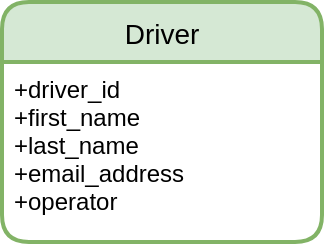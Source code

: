 <mxfile version="17.4.5" type="device"><diagram id="R2lEEEUBdFMjLlhIrx00" name="Page-1"><mxGraphModel dx="1888" dy="579" grid="1" gridSize="10" guides="1" tooltips="1" connect="1" arrows="1" fold="1" page="1" pageScale="1" pageWidth="850" pageHeight="1100" math="0" shadow="0" extFonts="Permanent Marker^https://fonts.googleapis.com/css?family=Permanent+Marker"><root><mxCell id="0"/><mxCell id="1" parent="0"/><mxCell id="-HdfUGpo931ugABwVsfh-4" value="Driver" style="swimlane;childLayout=stackLayout;horizontal=1;startSize=30;horizontalStack=0;rounded=1;fontSize=14;fontStyle=0;strokeWidth=2;resizeParent=0;resizeLast=1;shadow=0;dashed=0;align=center;fillColor=#d5e8d4;strokeColor=#82b366;" parent="1" vertex="1"><mxGeometry x="-505" y="140" width="160" height="120" as="geometry"><mxRectangle x="-624" y="110" width="80" height="30" as="alternateBounds"/></mxGeometry></mxCell><mxCell id="-HdfUGpo931ugABwVsfh-5" value="+driver_id&#10;+first_name&#10;+last_name&#10;+email_address&#10;+operator" style="align=left;strokeColor=none;fillColor=none;spacingLeft=4;fontSize=12;verticalAlign=top;resizable=0;rotatable=0;part=1;" parent="-HdfUGpo931ugABwVsfh-4" vertex="1"><mxGeometry y="30" width="160" height="90" as="geometry"/></mxCell></root></mxGraphModel></diagram></mxfile>